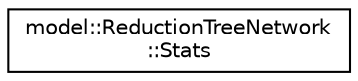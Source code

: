digraph "Graphical Class Hierarchy"
{
 // LATEX_PDF_SIZE
  edge [fontname="Helvetica",fontsize="10",labelfontname="Helvetica",labelfontsize="10"];
  node [fontname="Helvetica",fontsize="10",shape=record];
  rankdir="LR";
  Node0 [label="model::ReductionTreeNetwork\l::Stats",height=0.2,width=0.4,color="black", fillcolor="white", style="filled",URL="$structmodel_1_1ReductionTreeNetwork_1_1Stats.html",tooltip=" "];
}
